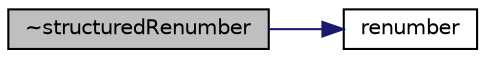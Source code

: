 digraph "~structuredRenumber"
{
  bgcolor="transparent";
  edge [fontname="Helvetica",fontsize="10",labelfontname="Helvetica",labelfontsize="10"];
  node [fontname="Helvetica",fontsize="10",shape=record];
  rankdir="LR";
  Node1 [label="~structuredRenumber",height=0.2,width=0.4,color="black", fillcolor="grey75", style="filled", fontcolor="black"];
  Node1 -> Node2 [color="midnightblue",fontsize="10",style="solid",fontname="Helvetica"];
  Node2 [label="renumber",height=0.2,width=0.4,color="black",URL="$a02531.html#aff86fbb718af38a202ebc68dd6206fe7",tooltip="Return the order in which cells need to be visited, i.e. "];
}
